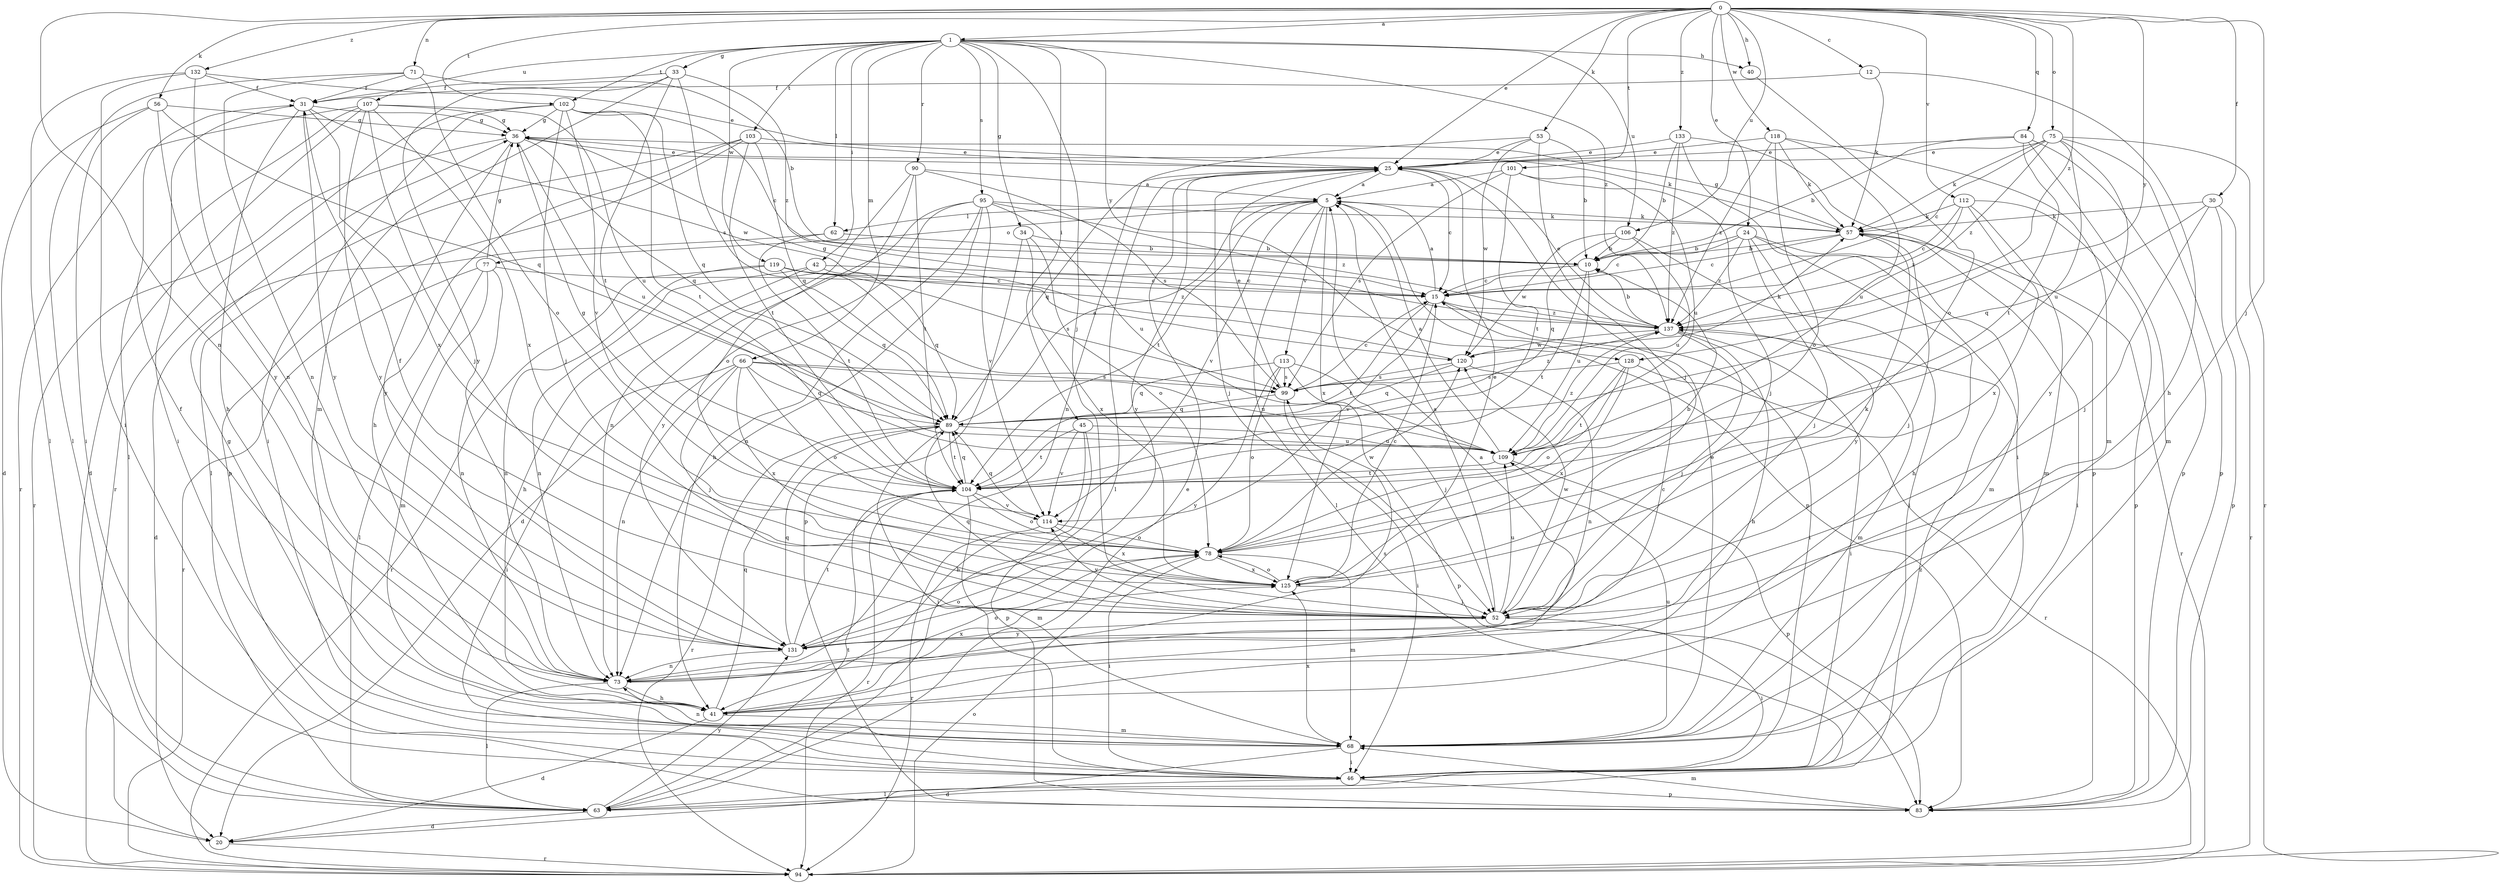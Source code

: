 strict digraph  {
0;
1;
5;
10;
12;
15;
20;
24;
25;
30;
31;
33;
34;
36;
40;
41;
42;
45;
46;
52;
53;
56;
57;
62;
63;
66;
68;
71;
73;
75;
77;
78;
83;
84;
89;
90;
94;
95;
99;
101;
102;
103;
104;
106;
107;
109;
112;
113;
114;
118;
119;
120;
125;
128;
131;
132;
133;
137;
0 -> 1  [label=a];
0 -> 12  [label=c];
0 -> 24  [label=e];
0 -> 25  [label=e];
0 -> 30  [label=f];
0 -> 40  [label=h];
0 -> 52  [label=j];
0 -> 53  [label=k];
0 -> 56  [label=k];
0 -> 71  [label=n];
0 -> 73  [label=n];
0 -> 75  [label=o];
0 -> 84  [label=q];
0 -> 101  [label=t];
0 -> 102  [label=t];
0 -> 106  [label=u];
0 -> 112  [label=v];
0 -> 118  [label=w];
0 -> 128  [label=y];
0 -> 132  [label=z];
0 -> 133  [label=z];
0 -> 137  [label=z];
1 -> 33  [label=g];
1 -> 34  [label=g];
1 -> 40  [label=h];
1 -> 42  [label=i];
1 -> 45  [label=i];
1 -> 52  [label=j];
1 -> 62  [label=l];
1 -> 66  [label=m];
1 -> 90  [label=r];
1 -> 95  [label=s];
1 -> 102  [label=t];
1 -> 103  [label=t];
1 -> 106  [label=u];
1 -> 107  [label=u];
1 -> 119  [label=w];
1 -> 128  [label=y];
1 -> 137  [label=z];
5 -> 57  [label=k];
5 -> 62  [label=l];
5 -> 63  [label=l];
5 -> 77  [label=o];
5 -> 83  [label=p];
5 -> 104  [label=t];
5 -> 113  [label=v];
5 -> 114  [label=v];
5 -> 125  [label=x];
10 -> 15  [label=c];
10 -> 104  [label=t];
10 -> 109  [label=u];
12 -> 31  [label=f];
12 -> 41  [label=h];
12 -> 57  [label=k];
15 -> 5  [label=a];
15 -> 46  [label=i];
15 -> 104  [label=t];
15 -> 114  [label=v];
15 -> 137  [label=z];
20 -> 94  [label=r];
24 -> 10  [label=b];
24 -> 15  [label=c];
24 -> 41  [label=h];
24 -> 52  [label=j];
24 -> 68  [label=m];
24 -> 131  [label=y];
24 -> 137  [label=z];
25 -> 5  [label=a];
25 -> 15  [label=c];
25 -> 52  [label=j];
25 -> 63  [label=l];
25 -> 89  [label=q];
25 -> 131  [label=y];
30 -> 52  [label=j];
30 -> 57  [label=k];
30 -> 83  [label=p];
30 -> 89  [label=q];
30 -> 94  [label=r];
31 -> 36  [label=g];
31 -> 41  [label=h];
31 -> 46  [label=i];
31 -> 120  [label=w];
31 -> 125  [label=x];
31 -> 131  [label=y];
33 -> 31  [label=f];
33 -> 68  [label=m];
33 -> 99  [label=s];
33 -> 104  [label=t];
33 -> 131  [label=y];
33 -> 137  [label=z];
34 -> 10  [label=b];
34 -> 78  [label=o];
34 -> 83  [label=p];
34 -> 125  [label=x];
36 -> 25  [label=e];
36 -> 57  [label=k];
36 -> 89  [label=q];
36 -> 94  [label=r];
36 -> 109  [label=u];
36 -> 131  [label=y];
40 -> 78  [label=o];
41 -> 5  [label=a];
41 -> 20  [label=d];
41 -> 31  [label=f];
41 -> 68  [label=m];
41 -> 89  [label=q];
41 -> 99  [label=s];
42 -> 15  [label=c];
42 -> 41  [label=h];
42 -> 73  [label=n];
42 -> 89  [label=q];
45 -> 41  [label=h];
45 -> 83  [label=p];
45 -> 104  [label=t];
45 -> 109  [label=u];
45 -> 114  [label=v];
46 -> 63  [label=l];
46 -> 83  [label=p];
52 -> 5  [label=a];
52 -> 31  [label=f];
52 -> 46  [label=i];
52 -> 89  [label=q];
52 -> 109  [label=u];
52 -> 114  [label=v];
52 -> 120  [label=w];
52 -> 131  [label=y];
53 -> 10  [label=b];
53 -> 25  [label=e];
53 -> 52  [label=j];
53 -> 73  [label=n];
53 -> 120  [label=w];
56 -> 20  [label=d];
56 -> 36  [label=g];
56 -> 46  [label=i];
56 -> 89  [label=q];
56 -> 131  [label=y];
57 -> 10  [label=b];
57 -> 15  [label=c];
57 -> 36  [label=g];
57 -> 46  [label=i];
57 -> 52  [label=j];
57 -> 94  [label=r];
62 -> 10  [label=b];
62 -> 20  [label=d];
62 -> 104  [label=t];
63 -> 20  [label=d];
63 -> 25  [label=e];
63 -> 104  [label=t];
63 -> 131  [label=y];
63 -> 137  [label=z];
66 -> 46  [label=i];
66 -> 52  [label=j];
66 -> 73  [label=n];
66 -> 78  [label=o];
66 -> 89  [label=q];
66 -> 99  [label=s];
66 -> 109  [label=u];
66 -> 125  [label=x];
68 -> 20  [label=d];
68 -> 25  [label=e];
68 -> 36  [label=g];
68 -> 46  [label=i];
68 -> 73  [label=n];
68 -> 109  [label=u];
68 -> 125  [label=x];
71 -> 10  [label=b];
71 -> 31  [label=f];
71 -> 63  [label=l];
71 -> 73  [label=n];
71 -> 78  [label=o];
73 -> 15  [label=c];
73 -> 41  [label=h];
73 -> 63  [label=l];
73 -> 78  [label=o];
73 -> 125  [label=x];
75 -> 15  [label=c];
75 -> 25  [label=e];
75 -> 57  [label=k];
75 -> 83  [label=p];
75 -> 94  [label=r];
75 -> 109  [label=u];
75 -> 131  [label=y];
75 -> 137  [label=z];
77 -> 15  [label=c];
77 -> 36  [label=g];
77 -> 63  [label=l];
77 -> 68  [label=m];
77 -> 73  [label=n];
77 -> 94  [label=r];
78 -> 10  [label=b];
78 -> 46  [label=i];
78 -> 68  [label=m];
78 -> 120  [label=w];
78 -> 125  [label=x];
83 -> 68  [label=m];
84 -> 10  [label=b];
84 -> 25  [label=e];
84 -> 68  [label=m];
84 -> 83  [label=p];
84 -> 104  [label=t];
89 -> 5  [label=a];
89 -> 46  [label=i];
89 -> 94  [label=r];
89 -> 104  [label=t];
89 -> 109  [label=u];
90 -> 5  [label=a];
90 -> 73  [label=n];
90 -> 78  [label=o];
90 -> 99  [label=s];
90 -> 104  [label=t];
94 -> 78  [label=o];
95 -> 20  [label=d];
95 -> 41  [label=h];
95 -> 57  [label=k];
95 -> 73  [label=n];
95 -> 109  [label=u];
95 -> 114  [label=v];
95 -> 131  [label=y];
95 -> 137  [label=z];
99 -> 15  [label=c];
99 -> 25  [label=e];
99 -> 46  [label=i];
99 -> 89  [label=q];
99 -> 137  [label=z];
101 -> 5  [label=a];
101 -> 52  [label=j];
101 -> 99  [label=s];
101 -> 104  [label=t];
101 -> 109  [label=u];
102 -> 15  [label=c];
102 -> 36  [label=g];
102 -> 46  [label=i];
102 -> 52  [label=j];
102 -> 89  [label=q];
102 -> 94  [label=r];
102 -> 104  [label=t];
102 -> 114  [label=v];
103 -> 25  [label=e];
103 -> 41  [label=h];
103 -> 63  [label=l];
103 -> 83  [label=p];
103 -> 89  [label=q];
103 -> 104  [label=t];
104 -> 36  [label=g];
104 -> 68  [label=m];
104 -> 78  [label=o];
104 -> 89  [label=q];
104 -> 94  [label=r];
104 -> 114  [label=v];
106 -> 10  [label=b];
106 -> 46  [label=i];
106 -> 89  [label=q];
106 -> 109  [label=u];
106 -> 120  [label=w];
107 -> 20  [label=d];
107 -> 36  [label=g];
107 -> 52  [label=j];
107 -> 63  [label=l];
107 -> 94  [label=r];
107 -> 109  [label=u];
107 -> 125  [label=x];
107 -> 131  [label=y];
109 -> 5  [label=a];
109 -> 83  [label=p];
109 -> 104  [label=t];
109 -> 137  [label=z];
112 -> 15  [label=c];
112 -> 57  [label=k];
112 -> 68  [label=m];
112 -> 83  [label=p];
112 -> 125  [label=x];
112 -> 137  [label=z];
113 -> 52  [label=j];
113 -> 78  [label=o];
113 -> 83  [label=p];
113 -> 89  [label=q];
113 -> 99  [label=s];
113 -> 131  [label=y];
114 -> 78  [label=o];
114 -> 89  [label=q];
114 -> 94  [label=r];
114 -> 125  [label=x];
118 -> 25  [label=e];
118 -> 57  [label=k];
118 -> 68  [label=m];
118 -> 78  [label=o];
118 -> 109  [label=u];
118 -> 137  [label=z];
119 -> 15  [label=c];
119 -> 73  [label=n];
119 -> 89  [label=q];
119 -> 94  [label=r];
119 -> 99  [label=s];
119 -> 137  [label=z];
120 -> 36  [label=g];
120 -> 57  [label=k];
120 -> 73  [label=n];
120 -> 89  [label=q];
120 -> 99  [label=s];
125 -> 15  [label=c];
125 -> 25  [label=e];
125 -> 52  [label=j];
125 -> 57  [label=k];
125 -> 78  [label=o];
128 -> 78  [label=o];
128 -> 94  [label=r];
128 -> 99  [label=s];
128 -> 104  [label=t];
128 -> 125  [label=x];
131 -> 73  [label=n];
131 -> 78  [label=o];
131 -> 89  [label=q];
131 -> 104  [label=t];
132 -> 25  [label=e];
132 -> 31  [label=f];
132 -> 46  [label=i];
132 -> 63  [label=l];
132 -> 73  [label=n];
133 -> 10  [label=b];
133 -> 25  [label=e];
133 -> 46  [label=i];
133 -> 83  [label=p];
133 -> 137  [label=z];
137 -> 10  [label=b];
137 -> 25  [label=e];
137 -> 41  [label=h];
137 -> 46  [label=i];
137 -> 52  [label=j];
137 -> 68  [label=m];
137 -> 120  [label=w];
}
